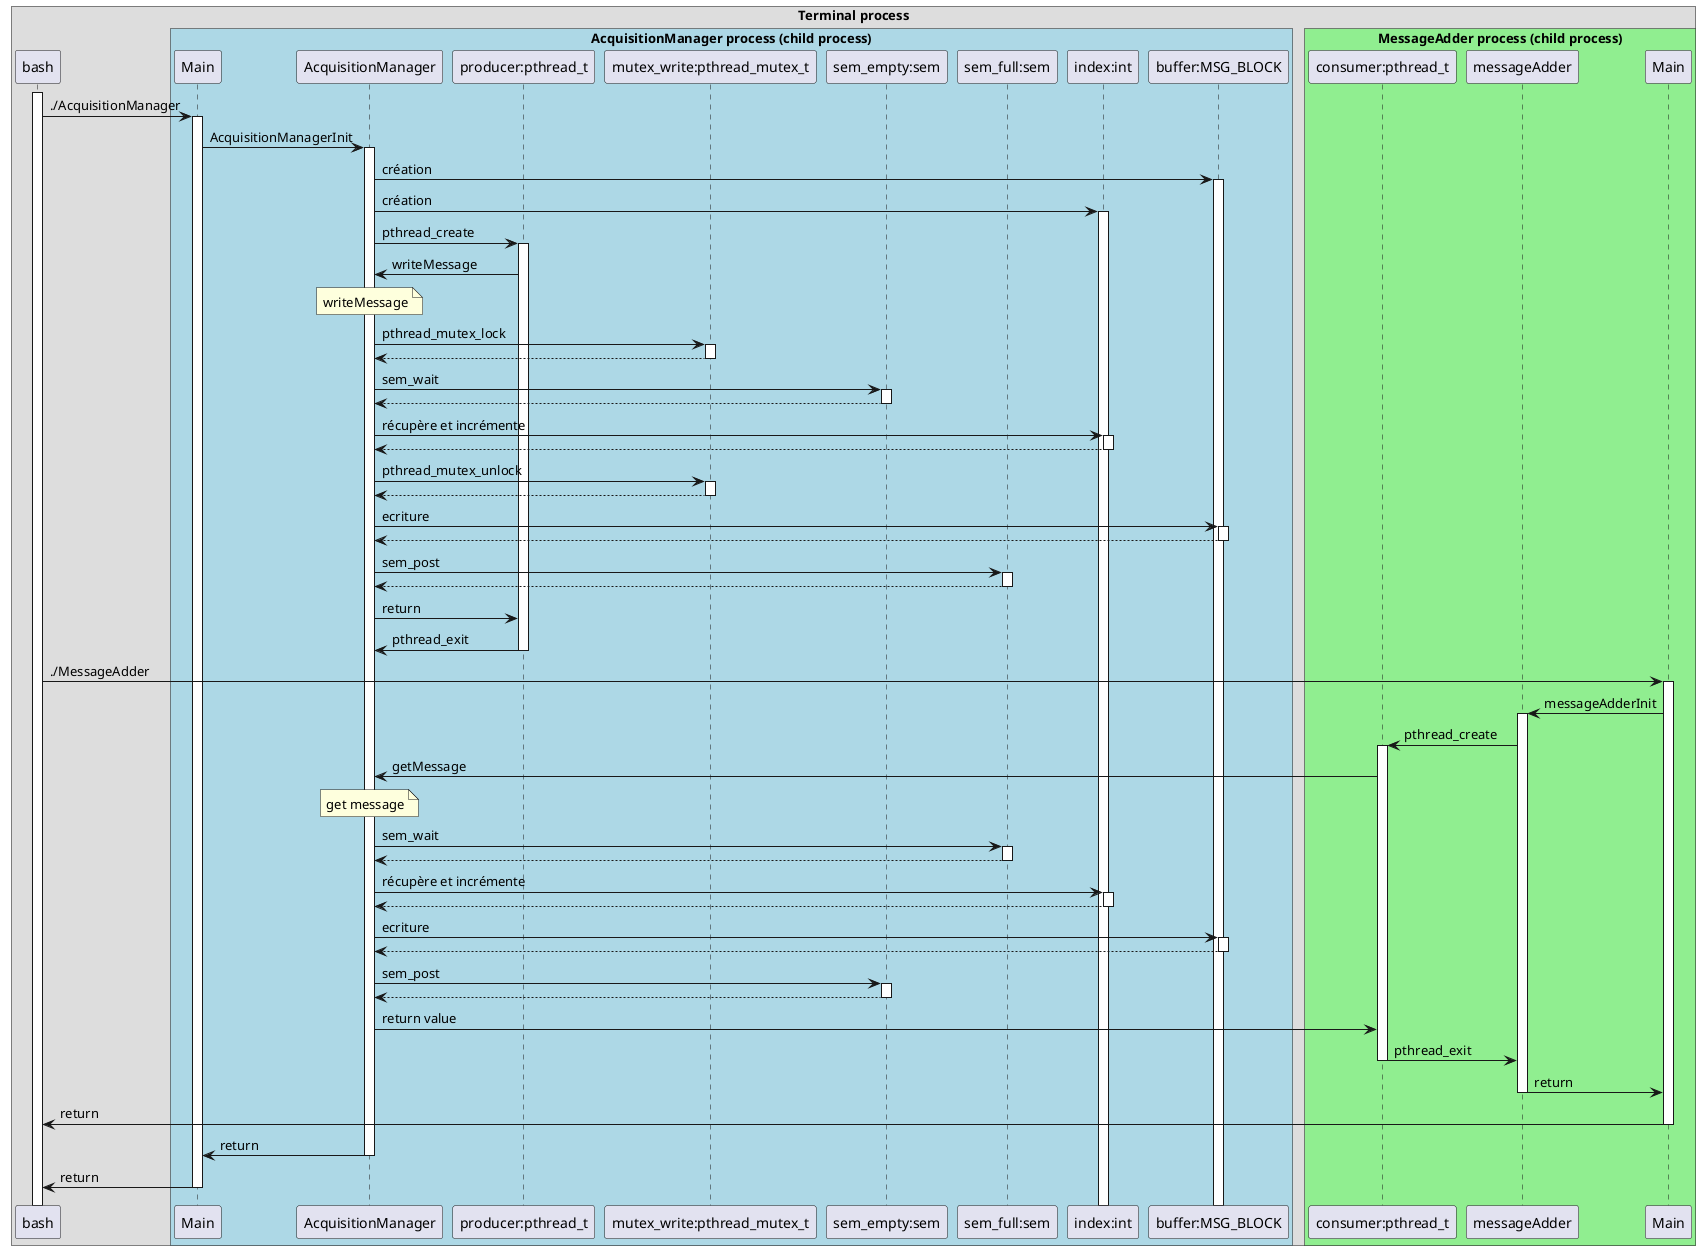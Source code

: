 @startuml
!pragma teoz true
box "Terminal process"
participant bash



box "AcquisitionManager process (child process)" #lightblue
participant "Main" as main
participant "AcquisitionManager" as AcqManager
participant "producer:pthread_t" as producer
participant "mutex_write:pthread_mutex_t" as mutex
participant "sem_empty:sem" as sem_empty
participant "sem_full:sem" as sem_full
participant "index:int" as index
participant "buffer:MSG_BLOCK" as buffer
end box

box "MessageAdder process (child process)" #lightgreen
participant "consumer:pthread_t" as consumer
participant "messageAdder" as messageAdder
participant "Main" as main2
end box
end box

activate bash
bash -> main: ./AcquisitionManager
activate main

main->AcqManager: AcquisitionManagerInit
activate AcqManager

AcqManager-> buffer:création
activate buffer

AcqManager-> index:création
activate index

AcqManager-> producer:pthread_create
activate producer

producer -> AcqManager: writeMessage
note over AcqManager : writeMessage


AcqManager-> mutex : pthread_mutex_lock
activate mutex
return

AcqManager ->sem_empty :sem_wait
activate sem_empty
return

AcqManager ->index: récupère et incrémente
activate index
return

AcqManager-> mutex : pthread_mutex_unlock
activate mutex
return

AcqManager ->buffer : ecriture
activate buffer
return

AcqManager->sem_full: sem_post
activate sem_full
return

AcqManager -> producer: return

producer -> AcqManager: pthread_exit
deactivate producer


bash->main2 :./MessageAdder
activate main2

main2->messageAdder: messageAdderInit
activate messageAdder

messageAdder->consumer:pthread_create
activate consumer


consumer-> AcqManager :getMessage
note over AcqManager : get message

AcqManager->sem_full: sem_wait
activate sem_full
return

AcqManager ->index: récupère et incrémente
activate index
return

AcqManager ->buffer : ecriture
activate buffer
return

AcqManager->sem_empty: sem_post
activate sem_empty
return

AcqManager->consumer: return value



consumer -> messageAdder: pthread_exit
deactivate consumer

messageAdder->main2:return
deactivate messageAdder

main2->bash: return
deactivate main2


AcqManager->main : return
deactivate AcqManager

main->bash: return
deactivate main

@enduml